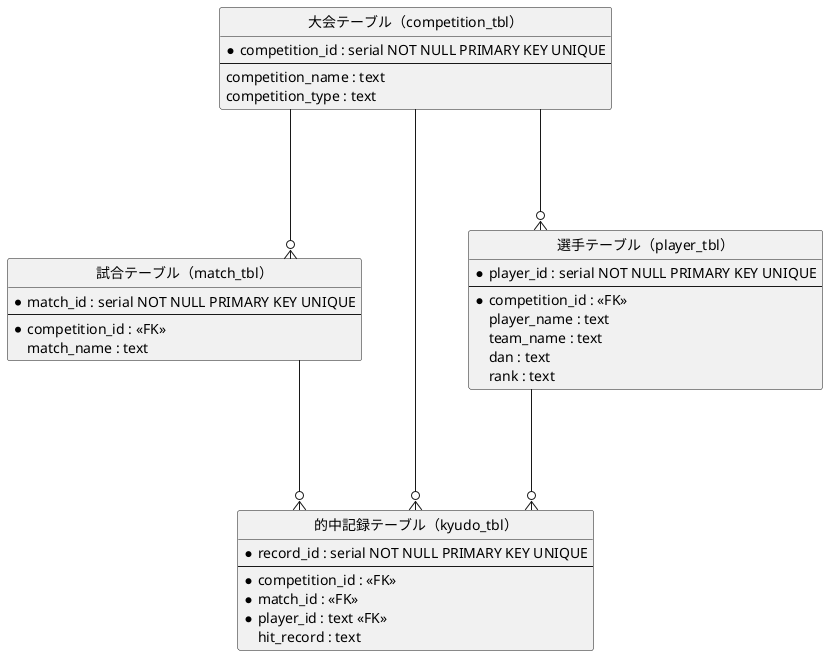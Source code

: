 @startuml er_diagram

' hide the spot
hide circle

' avoid problems with angled crows feet
skinparam linetype ortho

entity "大会テーブル（competition_tbl）" as competition_tbl {
  *competition_id : serial NOT NULL PRIMARY KEY UNIQUE
  --
  competition_name : text
  competition_type : text
}

entity "試合テーブル（match_tbl）" as match_tbl {
  *match_id : serial NOT NULL PRIMARY KEY UNIQUE
  --
  *competition_id : <<FK>>
  match_name : text
}

entity "的中記録テーブル（kyudo_tbl）" as hit_record_tbl {
  *record_id : serial NOT NULL PRIMARY KEY UNIQUE
  --
  *competition_id : <<FK>>
  *match_id : <<FK>>
  *player_id : text <<FK>>
  hit_record : text
}

entity "選手テーブル（player_tbl）" as player_tbl {
  *player_id : serial NOT NULL PRIMARY KEY UNIQUE
  --
  *competition_id : <<FK>>
  player_name : text
  team_name : text
  dan : text
  rank : text
}

competition_tbl ---o{ match_tbl
match_tbl ---o{ hit_record_tbl
player_tbl ---o{ hit_record_tbl
competition_tbl ---o{ hit_record_tbl
competition_tbl ---o{ player_tbl

@enduml